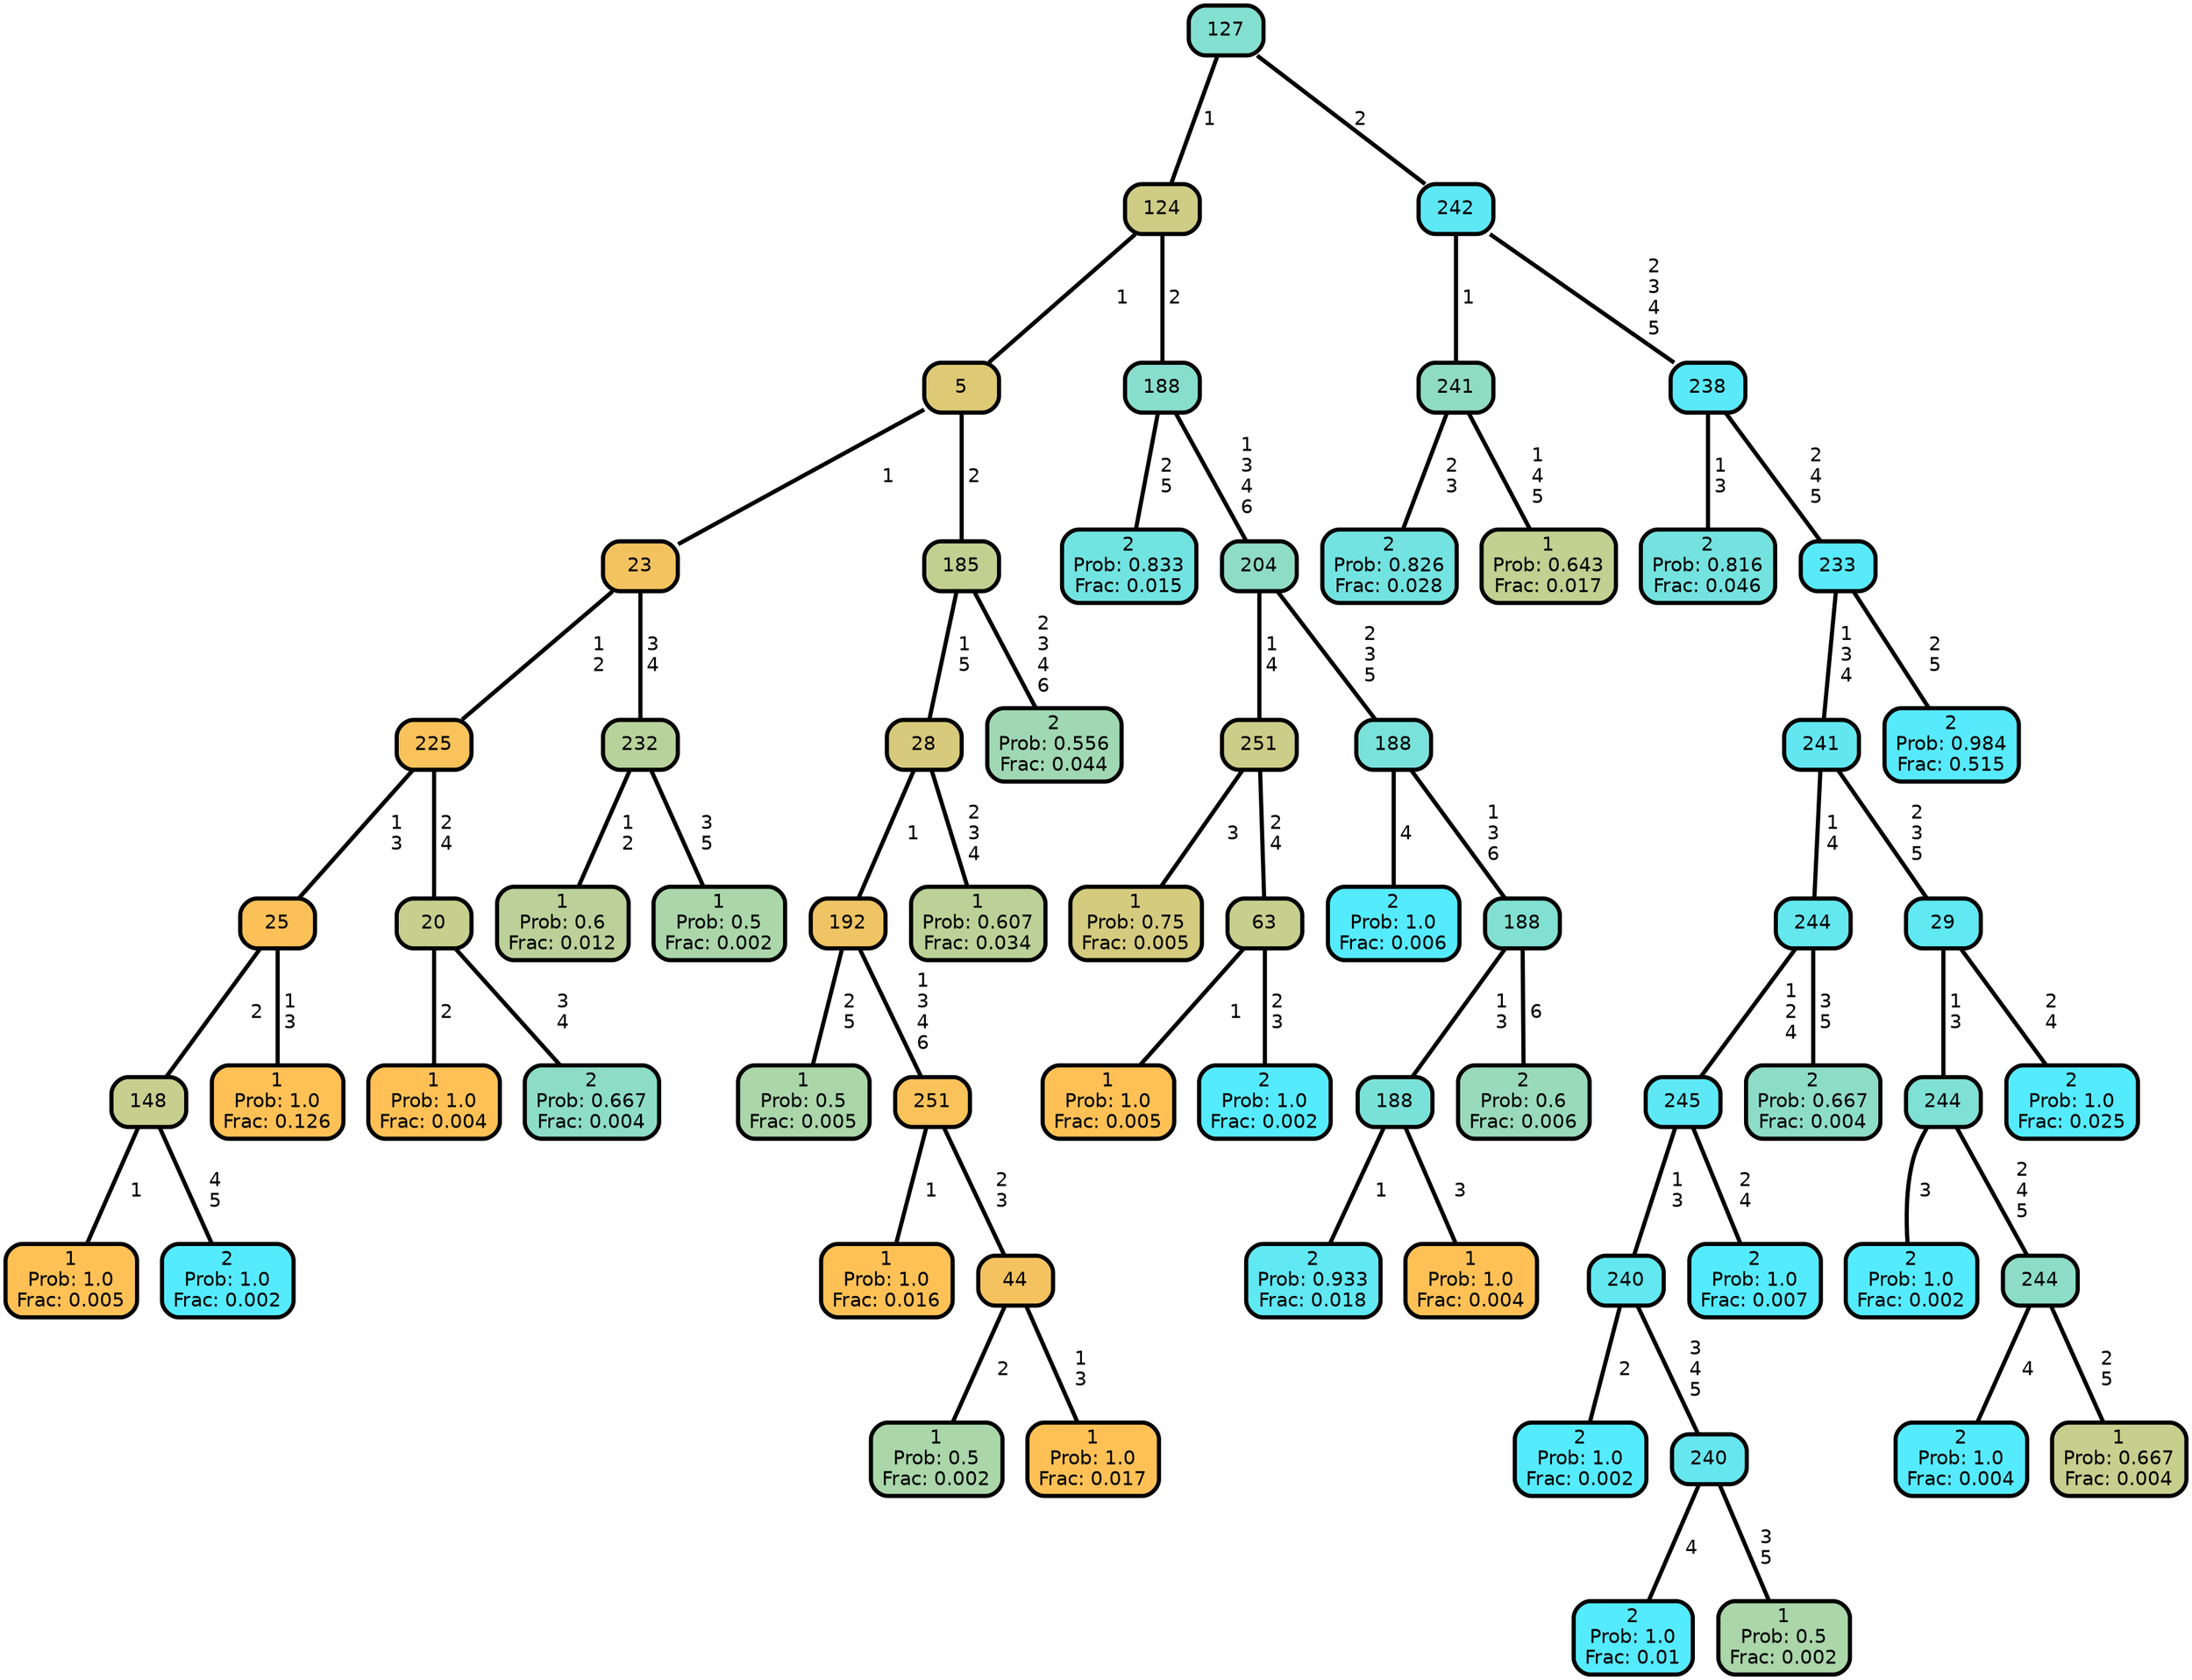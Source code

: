 graph Tree {
node [shape=box, style="filled, rounded",color="black",penwidth="3",fontcolor="black",                 fontname=helvetica] ;
graph [ranksep="0 equally", splines=straight,                 bgcolor=transparent, dpi=200] ;
edge [fontname=helvetica, color=black] ;
0 [label="1
Prob: 1.0
Frac: 0.005", fillcolor="#ffc155"] ;
1 [label="148", fillcolor="#c6cf8d"] ;
2 [label="2
Prob: 1.0
Frac: 0.002", fillcolor="#55ebff"] ;
3 [label="25", fillcolor="#fbc158"] ;
4 [label="1
Prob: 1.0
Frac: 0.126", fillcolor="#ffc155"] ;
5 [label="225", fillcolor="#f9c25a"] ;
6 [label="1
Prob: 1.0
Frac: 0.004", fillcolor="#ffc155"] ;
7 [label="20", fillcolor="#c6cf8d"] ;
8 [label="2
Prob: 0.667
Frac: 0.004", fillcolor="#8dddc6"] ;
9 [label="23", fillcolor="#f3c360"] ;
10 [label="1
Prob: 0.6
Frac: 0.012", fillcolor="#bbd199"] ;
11 [label="232", fillcolor="#b8d29b"] ;
12 [label="1
Prob: 0.5
Frac: 0.002", fillcolor="#aad6aa"] ;
13 [label="5", fillcolor="#dec975"] ;
14 [label="1
Prob: 0.5
Frac: 0.005", fillcolor="#aad6aa"] ;
15 [label="192", fillcolor="#efc464"] ;
16 [label="1
Prob: 1.0
Frac: 0.016", fillcolor="#ffc155"] ;
17 [label="251", fillcolor="#f9c25a"] ;
18 [label="1
Prob: 0.5
Frac: 0.002", fillcolor="#aad6aa"] ;
19 [label="44", fillcolor="#f4c35f"] ;
20 [label="1
Prob: 1.0
Frac: 0.017", fillcolor="#ffc155"] ;
21 [label="28", fillcolor="#d7ca7c"] ;
22 [label="1
Prob: 0.607
Frac: 0.034", fillcolor="#bcd197"] ;
23 [label="185", fillcolor="#c3cf90"] ;
24 [label="2
Prob: 0.556
Frac: 0.044", fillcolor="#a0d8b3"] ;
25 [label="124", fillcolor="#cecc85"] ;
26 [label="2
Prob: 0.833
Frac: 0.015", fillcolor="#71e4e2"] ;
27 [label="188", fillcolor="#88decc"] ;
28 [label="1
Prob: 0.75
Frac: 0.005", fillcolor="#d4cb7f"] ;
29 [label="251", fillcolor="#cccd88"] ;
30 [label="1
Prob: 1.0
Frac: 0.005", fillcolor="#ffc155"] ;
31 [label="63", fillcolor="#c6cf8d"] ;
32 [label="2
Prob: 1.0
Frac: 0.002", fillcolor="#55ebff"] ;
33 [label="204", fillcolor="#8fdcc4"] ;
34 [label="2
Prob: 1.0
Frac: 0.006", fillcolor="#55ebff"] ;
35 [label="188", fillcolor="#79e2da"] ;
36 [label="2
Prob: 0.933
Frac: 0.018", fillcolor="#60e8f3"] ;
37 [label="188", fillcolor="#7ae1d9"] ;
38 [label="1
Prob: 1.0
Frac: 0.004", fillcolor="#ffc155"] ;
39 [label="188", fillcolor="#81e0d2"] ;
40 [label="2
Prob: 0.6
Frac: 0.006", fillcolor="#99dabb"] ;
41 [label="127", fillcolor="#83dfd0"] ;
42 [label="2
Prob: 0.826
Frac: 0.028", fillcolor="#72e3e1"] ;
43 [label="241", fillcolor="#90dcc3"] ;
44 [label="1
Prob: 0.643
Frac: 0.017", fillcolor="#c2d091"] ;
45 [label="242", fillcolor="#5ee8f5"] ;
46 [label="2
Prob: 0.816
Frac: 0.046", fillcolor="#74e3df"] ;
47 [label="238", fillcolor="#5ae9f9"] ;
48 [label="2
Prob: 1.0
Frac: 0.002", fillcolor="#55ebff"] ;
49 [label="240", fillcolor="#63e7f0"] ;
50 [label="2
Prob: 1.0
Frac: 0.01", fillcolor="#55ebff"] ;
51 [label="240", fillcolor="#66e6ee"] ;
52 [label="1
Prob: 0.5
Frac: 0.002", fillcolor="#aad6aa"] ;
53 [label="245", fillcolor="#5ee8f5"] ;
54 [label="2
Prob: 1.0
Frac: 0.007", fillcolor="#55ebff"] ;
55 [label="244", fillcolor="#65e7ee"] ;
56 [label="2
Prob: 0.667
Frac: 0.004", fillcolor="#8dddc6"] ;
57 [label="241", fillcolor="#62e7f1"] ;
58 [label="2
Prob: 1.0
Frac: 0.002", fillcolor="#55ebff"] ;
59 [label="244", fillcolor="#7fe0d4"] ;
60 [label="2
Prob: 1.0
Frac: 0.004", fillcolor="#55ebff"] ;
61 [label="244", fillcolor="#8dddc6"] ;
62 [label="1
Prob: 0.667
Frac: 0.004", fillcolor="#c6cf8d"] ;
63 [label="29", fillcolor="#60e8f3"] ;
64 [label="2
Prob: 1.0
Frac: 0.025", fillcolor="#55ebff"] ;
65 [label="233", fillcolor="#58eafb"] ;
66 [label="2
Prob: 0.984
Frac: 0.515", fillcolor="#57eafc"] ;
1 -- 0 [label=" 1",penwidth=3] ;
1 -- 2 [label=" 4\n 5",penwidth=3] ;
3 -- 1 [label=" 2",penwidth=3] ;
3 -- 4 [label=" 1\n 3",penwidth=3] ;
5 -- 3 [label=" 1\n 3",penwidth=3] ;
5 -- 7 [label=" 2\n 4",penwidth=3] ;
7 -- 6 [label=" 2",penwidth=3] ;
7 -- 8 [label=" 3\n 4",penwidth=3] ;
9 -- 5 [label=" 1\n 2",penwidth=3] ;
9 -- 11 [label=" 3\n 4",penwidth=3] ;
11 -- 10 [label=" 1\n 2",penwidth=3] ;
11 -- 12 [label=" 3\n 5",penwidth=3] ;
13 -- 9 [label=" 1",penwidth=3] ;
13 -- 23 [label=" 2",penwidth=3] ;
15 -- 14 [label=" 2\n 5",penwidth=3] ;
15 -- 17 [label=" 1\n 3\n 4\n 6",penwidth=3] ;
17 -- 16 [label=" 1",penwidth=3] ;
17 -- 19 [label=" 2\n 3",penwidth=3] ;
19 -- 18 [label=" 2",penwidth=3] ;
19 -- 20 [label=" 1\n 3",penwidth=3] ;
21 -- 15 [label=" 1",penwidth=3] ;
21 -- 22 [label=" 2\n 3\n 4",penwidth=3] ;
23 -- 21 [label=" 1\n 5",penwidth=3] ;
23 -- 24 [label=" 2\n 3\n 4\n 6",penwidth=3] ;
25 -- 13 [label=" 1",penwidth=3] ;
25 -- 27 [label=" 2",penwidth=3] ;
27 -- 26 [label=" 2\n 5",penwidth=3] ;
27 -- 33 [label=" 1\n 3\n 4\n 6",penwidth=3] ;
29 -- 28 [label=" 3",penwidth=3] ;
29 -- 31 [label=" 2\n 4",penwidth=3] ;
31 -- 30 [label=" 1",penwidth=3] ;
31 -- 32 [label=" 2\n 3",penwidth=3] ;
33 -- 29 [label=" 1\n 4",penwidth=3] ;
33 -- 35 [label=" 2\n 3\n 5",penwidth=3] ;
35 -- 34 [label=" 4",penwidth=3] ;
35 -- 39 [label=" 1\n 3\n 6",penwidth=3] ;
37 -- 36 [label=" 1",penwidth=3] ;
37 -- 38 [label=" 3",penwidth=3] ;
39 -- 37 [label=" 1\n 3",penwidth=3] ;
39 -- 40 [label=" 6",penwidth=3] ;
41 -- 25 [label=" 1",penwidth=3] ;
41 -- 45 [label=" 2",penwidth=3] ;
43 -- 42 [label=" 2\n 3",penwidth=3] ;
43 -- 44 [label=" 1\n 4\n 5",penwidth=3] ;
45 -- 43 [label=" 1",penwidth=3] ;
45 -- 47 [label=" 2\n 3\n 4\n 5",penwidth=3] ;
47 -- 46 [label=" 1\n 3",penwidth=3] ;
47 -- 65 [label=" 2\n 4\n 5",penwidth=3] ;
49 -- 48 [label=" 2",penwidth=3] ;
49 -- 51 [label=" 3\n 4\n 5",penwidth=3] ;
51 -- 50 [label=" 4",penwidth=3] ;
51 -- 52 [label=" 3\n 5",penwidth=3] ;
53 -- 49 [label=" 1\n 3",penwidth=3] ;
53 -- 54 [label=" 2\n 4",penwidth=3] ;
55 -- 53 [label=" 1\n 2\n 4",penwidth=3] ;
55 -- 56 [label=" 3\n 5",penwidth=3] ;
57 -- 55 [label=" 1\n 4",penwidth=3] ;
57 -- 63 [label=" 2\n 3\n 5",penwidth=3] ;
59 -- 58 [label=" 3",penwidth=3] ;
59 -- 61 [label=" 2\n 4\n 5",penwidth=3] ;
61 -- 60 [label=" 4",penwidth=3] ;
61 -- 62 [label=" 2\n 5",penwidth=3] ;
63 -- 59 [label=" 1\n 3",penwidth=3] ;
63 -- 64 [label=" 2\n 4",penwidth=3] ;
65 -- 57 [label=" 1\n 3\n 4",penwidth=3] ;
65 -- 66 [label=" 2\n 5",penwidth=3] ;
{rank = same;}}